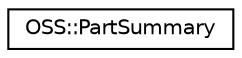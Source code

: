 digraph "类继承关系图"
{
  edge [fontname="Helvetica",fontsize="10",labelfontname="Helvetica",labelfontsize="10"];
  node [fontname="Helvetica",fontsize="10",shape=record];
  rankdir="LR";
  Node1 [label="OSS::PartSummary",height=0.2,width=0.4,color="black", fillcolor="white", style="filled",URL="$class_o_s_s_1_1_part_summary.html"];
}
